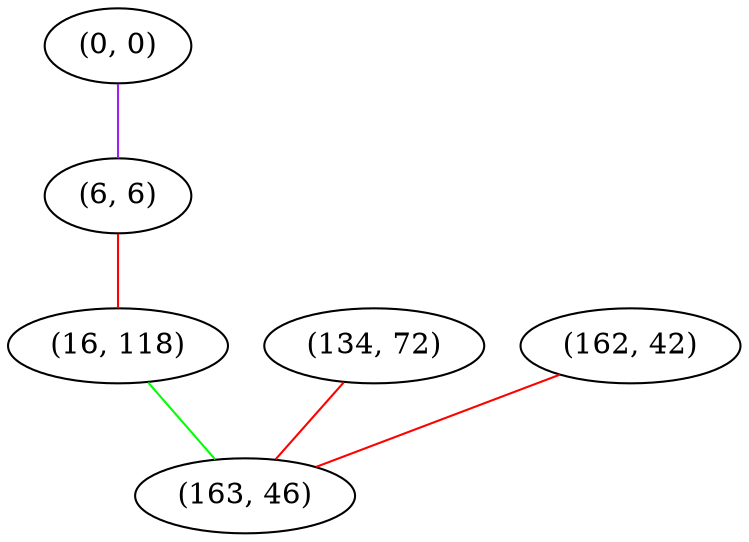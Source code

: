 graph "" {
"(0, 0)";
"(134, 72)";
"(6, 6)";
"(162, 42)";
"(16, 118)";
"(163, 46)";
"(0, 0)" -- "(6, 6)"  [color=purple, key=0, weight=4];
"(134, 72)" -- "(163, 46)"  [color=red, key=0, weight=1];
"(6, 6)" -- "(16, 118)"  [color=red, key=0, weight=1];
"(162, 42)" -- "(163, 46)"  [color=red, key=0, weight=1];
"(16, 118)" -- "(163, 46)"  [color=green, key=0, weight=2];
}
